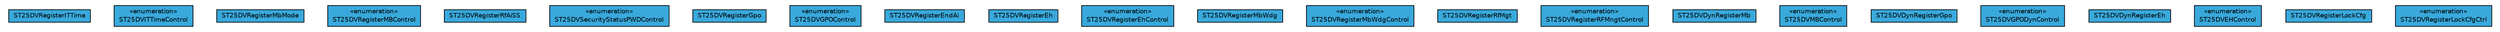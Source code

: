 #!/usr/local/bin/dot
#
# Class diagram 
# Generated by UMLGraph version R5_7_2-3-gee82a7 (http://www.umlgraph.org/)
#

digraph G {
	edge [fontname="Helvetica",fontsize=10,labelfontname="Helvetica",labelfontsize=10];
	node [fontname="Helvetica",fontsize=10,shape=plaintext];
	nodesep=0.25;
	ranksep=0.5;
	// com.st.st25sdk.type5.st25dv.ST25DVRegisterITTime
	c1692 [label=<<table title="com.st.st25sdk.type5.st25dv.ST25DVRegisterITTime" border="0" cellborder="1" cellspacing="0" cellpadding="2" port="p" bgcolor="#39a9dc" href="./ST25DVRegisterITTime.html">
		<tr><td><table border="0" cellspacing="0" cellpadding="1">
<tr><td align="center" balign="center"> ST25DVRegisterITTime </td></tr>
		</table></td></tr>
		</table>>, URL="./ST25DVRegisterITTime.html", fontname="Helvetica", fontcolor="black", fontsize=9.0];
	// com.st.st25sdk.type5.st25dv.ST25DVRegisterITTime.ST25DVITTimeControl
	c1693 [label=<<table title="com.st.st25sdk.type5.st25dv.ST25DVRegisterITTime.ST25DVITTimeControl" border="0" cellborder="1" cellspacing="0" cellpadding="2" port="p" bgcolor="#39a9dc" href="./ST25DVRegisterITTime.ST25DVITTimeControl.html">
		<tr><td><table border="0" cellspacing="0" cellpadding="1">
<tr><td align="center" balign="center"> &#171;enumeration&#187; </td></tr>
<tr><td align="center" balign="center"> ST25DVITTimeControl </td></tr>
		</table></td></tr>
		</table>>, URL="./ST25DVRegisterITTime.ST25DVITTimeControl.html", fontname="Helvetica", fontcolor="black", fontsize=9.0];
	// com.st.st25sdk.type5.st25dv.ST25DVRegisterMbMode
	c1694 [label=<<table title="com.st.st25sdk.type5.st25dv.ST25DVRegisterMbMode" border="0" cellborder="1" cellspacing="0" cellpadding="2" port="p" bgcolor="#39a9dc" href="./ST25DVRegisterMbMode.html">
		<tr><td><table border="0" cellspacing="0" cellpadding="1">
<tr><td align="center" balign="center"> ST25DVRegisterMbMode </td></tr>
		</table></td></tr>
		</table>>, URL="./ST25DVRegisterMbMode.html", fontname="Helvetica", fontcolor="black", fontsize=9.0];
	// com.st.st25sdk.type5.st25dv.ST25DVRegisterMbMode.ST25DVRegisterMBControl
	c1695 [label=<<table title="com.st.st25sdk.type5.st25dv.ST25DVRegisterMbMode.ST25DVRegisterMBControl" border="0" cellborder="1" cellspacing="0" cellpadding="2" port="p" bgcolor="#39a9dc" href="./ST25DVRegisterMbMode.ST25DVRegisterMBControl.html">
		<tr><td><table border="0" cellspacing="0" cellpadding="1">
<tr><td align="center" balign="center"> &#171;enumeration&#187; </td></tr>
<tr><td align="center" balign="center"> ST25DVRegisterMBControl </td></tr>
		</table></td></tr>
		</table>>, URL="./ST25DVRegisterMbMode.ST25DVRegisterMBControl.html", fontname="Helvetica", fontcolor="black", fontsize=9.0];
	// com.st.st25sdk.type5.st25dv.ST25DVRegisterRfAiSS
	c1696 [label=<<table title="com.st.st25sdk.type5.st25dv.ST25DVRegisterRfAiSS" border="0" cellborder="1" cellspacing="0" cellpadding="2" port="p" bgcolor="#39a9dc" href="./ST25DVRegisterRfAiSS.html">
		<tr><td><table border="0" cellspacing="0" cellpadding="1">
<tr><td align="center" balign="center"> ST25DVRegisterRfAiSS </td></tr>
		</table></td></tr>
		</table>>, URL="./ST25DVRegisterRfAiSS.html", fontname="Helvetica", fontcolor="black", fontsize=9.0];
	// com.st.st25sdk.type5.st25dv.ST25DVRegisterRfAiSS.ST25DVSecurityStatusPWDControl
	c1697 [label=<<table title="com.st.st25sdk.type5.st25dv.ST25DVRegisterRfAiSS.ST25DVSecurityStatusPWDControl" border="0" cellborder="1" cellspacing="0" cellpadding="2" port="p" bgcolor="#39a9dc" href="./ST25DVRegisterRfAiSS.ST25DVSecurityStatusPWDControl.html">
		<tr><td><table border="0" cellspacing="0" cellpadding="1">
<tr><td align="center" balign="center"> &#171;enumeration&#187; </td></tr>
<tr><td align="center" balign="center"> ST25DVSecurityStatusPWDControl </td></tr>
		</table></td></tr>
		</table>>, URL="./ST25DVRegisterRfAiSS.ST25DVSecurityStatusPWDControl.html", fontname="Helvetica", fontcolor="black", fontsize=9.0];
	// com.st.st25sdk.type5.st25dv.ST25DVRegisterGpo
	c1698 [label=<<table title="com.st.st25sdk.type5.st25dv.ST25DVRegisterGpo" border="0" cellborder="1" cellspacing="0" cellpadding="2" port="p" bgcolor="#39a9dc" href="./ST25DVRegisterGpo.html">
		<tr><td><table border="0" cellspacing="0" cellpadding="1">
<tr><td align="center" balign="center"> ST25DVRegisterGpo </td></tr>
		</table></td></tr>
		</table>>, URL="./ST25DVRegisterGpo.html", fontname="Helvetica", fontcolor="black", fontsize=9.0];
	// com.st.st25sdk.type5.st25dv.ST25DVRegisterGpo.ST25DVGPOControl
	c1699 [label=<<table title="com.st.st25sdk.type5.st25dv.ST25DVRegisterGpo.ST25DVGPOControl" border="0" cellborder="1" cellspacing="0" cellpadding="2" port="p" bgcolor="#39a9dc" href="./ST25DVRegisterGpo.ST25DVGPOControl.html">
		<tr><td><table border="0" cellspacing="0" cellpadding="1">
<tr><td align="center" balign="center"> &#171;enumeration&#187; </td></tr>
<tr><td align="center" balign="center"> ST25DVGPOControl </td></tr>
		</table></td></tr>
		</table>>, URL="./ST25DVRegisterGpo.ST25DVGPOControl.html", fontname="Helvetica", fontcolor="black", fontsize=9.0];
	// com.st.st25sdk.type5.st25dv.ST25DVRegisterEndAi
	c1700 [label=<<table title="com.st.st25sdk.type5.st25dv.ST25DVRegisterEndAi" border="0" cellborder="1" cellspacing="0" cellpadding="2" port="p" bgcolor="#39a9dc" href="./ST25DVRegisterEndAi.html">
		<tr><td><table border="0" cellspacing="0" cellpadding="1">
<tr><td align="center" balign="center"> ST25DVRegisterEndAi </td></tr>
		</table></td></tr>
		</table>>, URL="./ST25DVRegisterEndAi.html", fontname="Helvetica", fontcolor="black", fontsize=9.0];
	// com.st.st25sdk.type5.st25dv.ST25DVRegisterEh
	c1701 [label=<<table title="com.st.st25sdk.type5.st25dv.ST25DVRegisterEh" border="0" cellborder="1" cellspacing="0" cellpadding="2" port="p" bgcolor="#39a9dc" href="./ST25DVRegisterEh.html">
		<tr><td><table border="0" cellspacing="0" cellpadding="1">
<tr><td align="center" balign="center"> ST25DVRegisterEh </td></tr>
		</table></td></tr>
		</table>>, URL="./ST25DVRegisterEh.html", fontname="Helvetica", fontcolor="black", fontsize=9.0];
	// com.st.st25sdk.type5.st25dv.ST25DVRegisterEh.ST25DVRegisterEhControl
	c1702 [label=<<table title="com.st.st25sdk.type5.st25dv.ST25DVRegisterEh.ST25DVRegisterEhControl" border="0" cellborder="1" cellspacing="0" cellpadding="2" port="p" bgcolor="#39a9dc" href="./ST25DVRegisterEh.ST25DVRegisterEhControl.html">
		<tr><td><table border="0" cellspacing="0" cellpadding="1">
<tr><td align="center" balign="center"> &#171;enumeration&#187; </td></tr>
<tr><td align="center" balign="center"> ST25DVRegisterEhControl </td></tr>
		</table></td></tr>
		</table>>, URL="./ST25DVRegisterEh.ST25DVRegisterEhControl.html", fontname="Helvetica", fontcolor="black", fontsize=9.0];
	// com.st.st25sdk.type5.st25dv.ST25DVRegisterMbWdg
	c1703 [label=<<table title="com.st.st25sdk.type5.st25dv.ST25DVRegisterMbWdg" border="0" cellborder="1" cellspacing="0" cellpadding="2" port="p" bgcolor="#39a9dc" href="./ST25DVRegisterMbWdg.html">
		<tr><td><table border="0" cellspacing="0" cellpadding="1">
<tr><td align="center" balign="center"> ST25DVRegisterMbWdg </td></tr>
		</table></td></tr>
		</table>>, URL="./ST25DVRegisterMbWdg.html", fontname="Helvetica", fontcolor="black", fontsize=9.0];
	// com.st.st25sdk.type5.st25dv.ST25DVRegisterMbWdg.ST25DVRegisterMbWdgControl
	c1704 [label=<<table title="com.st.st25sdk.type5.st25dv.ST25DVRegisterMbWdg.ST25DVRegisterMbWdgControl" border="0" cellborder="1" cellspacing="0" cellpadding="2" port="p" bgcolor="#39a9dc" href="./ST25DVRegisterMbWdg.ST25DVRegisterMbWdgControl.html">
		<tr><td><table border="0" cellspacing="0" cellpadding="1">
<tr><td align="center" balign="center"> &#171;enumeration&#187; </td></tr>
<tr><td align="center" balign="center"> ST25DVRegisterMbWdgControl </td></tr>
		</table></td></tr>
		</table>>, URL="./ST25DVRegisterMbWdg.ST25DVRegisterMbWdgControl.html", fontname="Helvetica", fontcolor="black", fontsize=9.0];
	// com.st.st25sdk.type5.st25dv.ST25DVRegisterRfMgt
	c1705 [label=<<table title="com.st.st25sdk.type5.st25dv.ST25DVRegisterRfMgt" border="0" cellborder="1" cellspacing="0" cellpadding="2" port="p" bgcolor="#39a9dc" href="./ST25DVRegisterRfMgt.html">
		<tr><td><table border="0" cellspacing="0" cellpadding="1">
<tr><td align="center" balign="center"> ST25DVRegisterRfMgt </td></tr>
		</table></td></tr>
		</table>>, URL="./ST25DVRegisterRfMgt.html", fontname="Helvetica", fontcolor="black", fontsize=9.0];
	// com.st.st25sdk.type5.st25dv.ST25DVRegisterRfMgt.ST25DVRegisterRFMngtControl
	c1706 [label=<<table title="com.st.st25sdk.type5.st25dv.ST25DVRegisterRfMgt.ST25DVRegisterRFMngtControl" border="0" cellborder="1" cellspacing="0" cellpadding="2" port="p" bgcolor="#39a9dc" href="./ST25DVRegisterRfMgt.ST25DVRegisterRFMngtControl.html">
		<tr><td><table border="0" cellspacing="0" cellpadding="1">
<tr><td align="center" balign="center"> &#171;enumeration&#187; </td></tr>
<tr><td align="center" balign="center"> ST25DVRegisterRFMngtControl </td></tr>
		</table></td></tr>
		</table>>, URL="./ST25DVRegisterRfMgt.ST25DVRegisterRFMngtControl.html", fontname="Helvetica", fontcolor="black", fontsize=9.0];
	// com.st.st25sdk.type5.st25dv.ST25DVDynRegisterMb
	c1707 [label=<<table title="com.st.st25sdk.type5.st25dv.ST25DVDynRegisterMb" border="0" cellborder="1" cellspacing="0" cellpadding="2" port="p" bgcolor="#39a9dc" href="./ST25DVDynRegisterMb.html">
		<tr><td><table border="0" cellspacing="0" cellpadding="1">
<tr><td align="center" balign="center"> ST25DVDynRegisterMb </td></tr>
		</table></td></tr>
		</table>>, URL="./ST25DVDynRegisterMb.html", fontname="Helvetica", fontcolor="black", fontsize=9.0];
	// com.st.st25sdk.type5.st25dv.ST25DVDynRegisterMb.ST25DVMBControl
	c1708 [label=<<table title="com.st.st25sdk.type5.st25dv.ST25DVDynRegisterMb.ST25DVMBControl" border="0" cellborder="1" cellspacing="0" cellpadding="2" port="p" bgcolor="#39a9dc" href="./ST25DVDynRegisterMb.ST25DVMBControl.html">
		<tr><td><table border="0" cellspacing="0" cellpadding="1">
<tr><td align="center" balign="center"> &#171;enumeration&#187; </td></tr>
<tr><td align="center" balign="center"> ST25DVMBControl </td></tr>
		</table></td></tr>
		</table>>, URL="./ST25DVDynRegisterMb.ST25DVMBControl.html", fontname="Helvetica", fontcolor="black", fontsize=9.0];
	// com.st.st25sdk.type5.st25dv.ST25DVDynRegisterGpo
	c1709 [label=<<table title="com.st.st25sdk.type5.st25dv.ST25DVDynRegisterGpo" border="0" cellborder="1" cellspacing="0" cellpadding="2" port="p" bgcolor="#39a9dc" href="./ST25DVDynRegisterGpo.html">
		<tr><td><table border="0" cellspacing="0" cellpadding="1">
<tr><td align="center" balign="center"> ST25DVDynRegisterGpo </td></tr>
		</table></td></tr>
		</table>>, URL="./ST25DVDynRegisterGpo.html", fontname="Helvetica", fontcolor="black", fontsize=9.0];
	// com.st.st25sdk.type5.st25dv.ST25DVDynRegisterGpo.ST25DVGPODynControl
	c1710 [label=<<table title="com.st.st25sdk.type5.st25dv.ST25DVDynRegisterGpo.ST25DVGPODynControl" border="0" cellborder="1" cellspacing="0" cellpadding="2" port="p" bgcolor="#39a9dc" href="./ST25DVDynRegisterGpo.ST25DVGPODynControl.html">
		<tr><td><table border="0" cellspacing="0" cellpadding="1">
<tr><td align="center" balign="center"> &#171;enumeration&#187; </td></tr>
<tr><td align="center" balign="center"> ST25DVGPODynControl </td></tr>
		</table></td></tr>
		</table>>, URL="./ST25DVDynRegisterGpo.ST25DVGPODynControl.html", fontname="Helvetica", fontcolor="black", fontsize=9.0];
	// com.st.st25sdk.type5.st25dv.ST25DVDynRegisterEh
	c1711 [label=<<table title="com.st.st25sdk.type5.st25dv.ST25DVDynRegisterEh" border="0" cellborder="1" cellspacing="0" cellpadding="2" port="p" bgcolor="#39a9dc" href="./ST25DVDynRegisterEh.html">
		<tr><td><table border="0" cellspacing="0" cellpadding="1">
<tr><td align="center" balign="center"> ST25DVDynRegisterEh </td></tr>
		</table></td></tr>
		</table>>, URL="./ST25DVDynRegisterEh.html", fontname="Helvetica", fontcolor="black", fontsize=9.0];
	// com.st.st25sdk.type5.st25dv.ST25DVDynRegisterEh.ST25DVEHControl
	c1712 [label=<<table title="com.st.st25sdk.type5.st25dv.ST25DVDynRegisterEh.ST25DVEHControl" border="0" cellborder="1" cellspacing="0" cellpadding="2" port="p" bgcolor="#39a9dc" href="./ST25DVDynRegisterEh.ST25DVEHControl.html">
		<tr><td><table border="0" cellspacing="0" cellpadding="1">
<tr><td align="center" balign="center"> &#171;enumeration&#187; </td></tr>
<tr><td align="center" balign="center"> ST25DVEHControl </td></tr>
		</table></td></tr>
		</table>>, URL="./ST25DVDynRegisterEh.ST25DVEHControl.html", fontname="Helvetica", fontcolor="black", fontsize=9.0];
	// com.st.st25sdk.type5.st25dv.ST25DVRegisterLockCfg
	c1713 [label=<<table title="com.st.st25sdk.type5.st25dv.ST25DVRegisterLockCfg" border="0" cellborder="1" cellspacing="0" cellpadding="2" port="p" bgcolor="#39a9dc" href="./ST25DVRegisterLockCfg.html">
		<tr><td><table border="0" cellspacing="0" cellpadding="1">
<tr><td align="center" balign="center"> ST25DVRegisterLockCfg </td></tr>
		</table></td></tr>
		</table>>, URL="./ST25DVRegisterLockCfg.html", fontname="Helvetica", fontcolor="black", fontsize=9.0];
	// com.st.st25sdk.type5.st25dv.ST25DVRegisterLockCfg.ST25DVRegisterLockCfgCtrl
	c1714 [label=<<table title="com.st.st25sdk.type5.st25dv.ST25DVRegisterLockCfg.ST25DVRegisterLockCfgCtrl" border="0" cellborder="1" cellspacing="0" cellpadding="2" port="p" bgcolor="#39a9dc" href="./ST25DVRegisterLockCfg.ST25DVRegisterLockCfgCtrl.html">
		<tr><td><table border="0" cellspacing="0" cellpadding="1">
<tr><td align="center" balign="center"> &#171;enumeration&#187; </td></tr>
<tr><td align="center" balign="center"> ST25DVRegisterLockCfgCtrl </td></tr>
		</table></td></tr>
		</table>>, URL="./ST25DVRegisterLockCfg.ST25DVRegisterLockCfgCtrl.html", fontname="Helvetica", fontcolor="black", fontsize=9.0];
}

